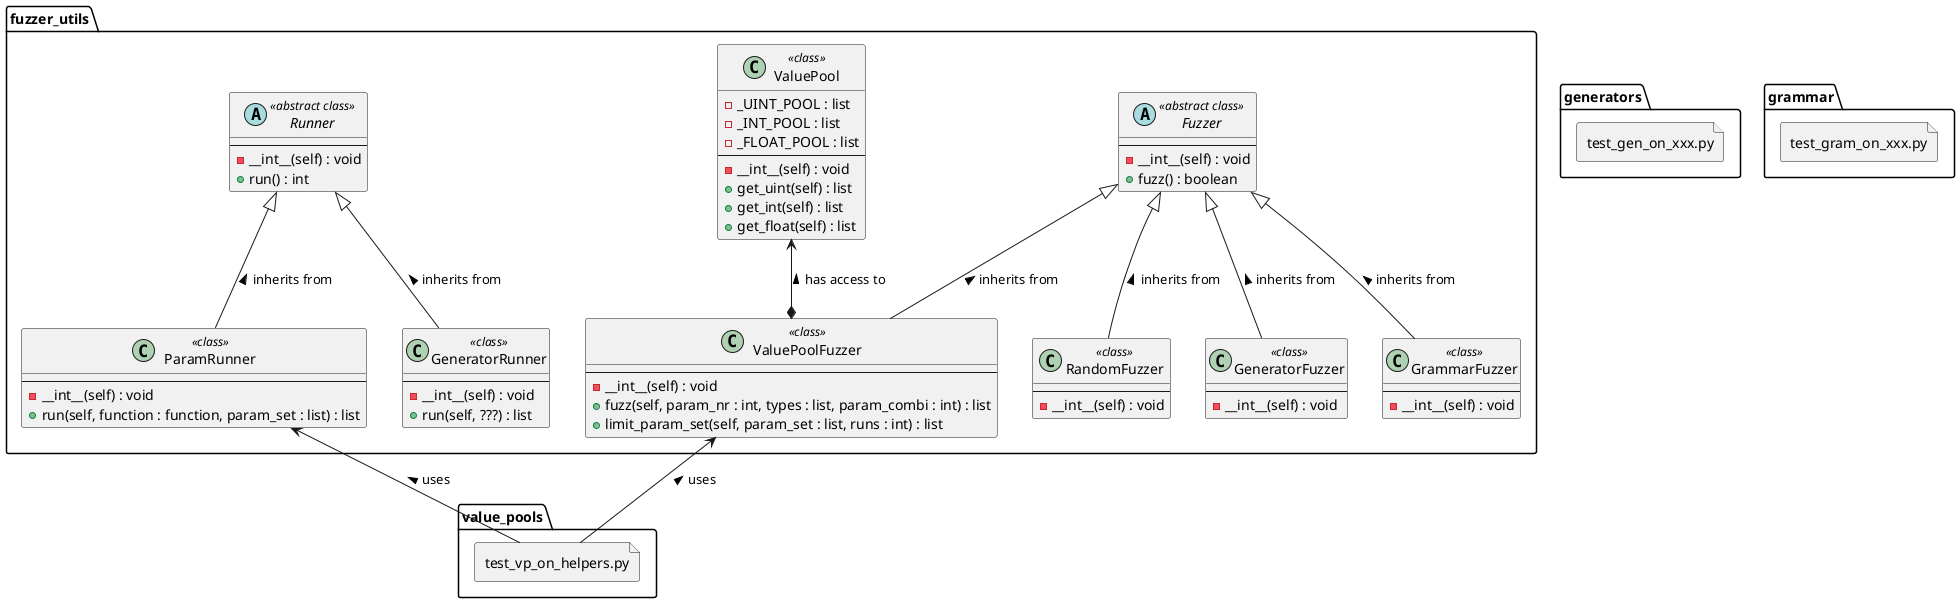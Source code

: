 @startuml fuzzer_overview
allow_mixing


package "fuzzer_utils" as FUtils <<Folder>> {

    abstract "Fuzzer" as fuzzer << abstract class >> {
        --
        - __int__(self) : void
        + fuzz() : boolean
    }

    class "ValuePoolFuzzer" as VPFuzzer << class >> {
        --
        - __int__(self) : void
        + fuzz(self, param_nr : int, types : list, param_combi : int) : list
        + limit_param_set(self, param_set : list, runs : int) : list
    }
    class "RandomFuzzer" as RFuzzer << class >>{
        --
        - __int__(self) : void
    }
    class "GeneratorFuzzer" as GFuzzer << class >> {
        --
        - __int__(self) : void
    }
    class "GrammarFuzzer" as GrFuzzer << class >> {
        --
        - __int__(self) : void
    }

    class "ValuePool" as VPool << class >> {
        - _UINT_POOL : list
        - _INT_POOL : list
        - _FLOAT_POOL : list
        --
        - __int__(self) : void
        + get_uint(self) : list
        + get_int(self) : list
        + get_float(self) : list
    }


    abstract "Runner" as runner << abstract class >> {
        --
        - __int__(self) : void
        + run() : int
    }

    class "ParamRunner" as PRunner << class >> {
        --
        - __int__(self) : void
        + run(self, function : function, param_set : list) : list
    }

    class "GeneratorRunner" as GRunner << class >> {
        --
        - __int__(self) : void
        + run(self, ???) : list
    }
}

folder "value_pools" as VPools  {
    file "test_vp_on_helpers.py" as test_VP_H
}

folder "generators" as generators {
    file "test_gen_on_xxx.py" as test_GEN
}

folder "grammar" as grammar {
    file "test_gram_on_xxx.py" as test_GRA
}


fuzzer <|-- VPFuzzer : inherits from <
fuzzer <|-- RFuzzer : inherits from <
fuzzer <|-- GrFuzzer : inherits from <
fuzzer <|-- GFuzzer : inherits from <
VPool <--* VPFuzzer: has access to <

runner <|-- PRunner : inherits from <
runner <|-- GRunner : inherits from <

VPFuzzer <-- test_VP_H : uses <
PRunner <-- test_VP_H : uses <



@enduml